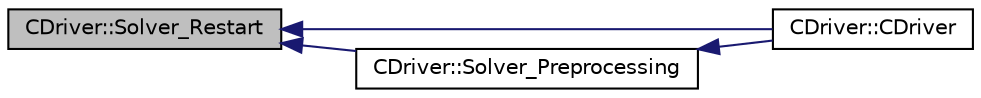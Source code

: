 digraph "CDriver::Solver_Restart"
{
  edge [fontname="Helvetica",fontsize="10",labelfontname="Helvetica",labelfontsize="10"];
  node [fontname="Helvetica",fontsize="10",shape=record];
  rankdir="LR";
  Node2020 [label="CDriver::Solver_Restart",height=0.2,width=0.4,color="black", fillcolor="grey75", style="filled", fontcolor="black"];
  Node2020 -> Node2021 [dir="back",color="midnightblue",fontsize="10",style="solid",fontname="Helvetica"];
  Node2021 [label="CDriver::CDriver",height=0.2,width=0.4,color="black", fillcolor="white", style="filled",URL="$class_c_driver.html#a3fca4a013a6efa9bbb38fe78a86b5f3d",tooltip="Constructor of the class. "];
  Node2020 -> Node2022 [dir="back",color="midnightblue",fontsize="10",style="solid",fontname="Helvetica"];
  Node2022 [label="CDriver::Solver_Preprocessing",height=0.2,width=0.4,color="black", fillcolor="white", style="filled",URL="$class_c_driver.html#add15058928d0b7462a7b8257417d0914",tooltip="Definition and allocation of all solution classes. "];
  Node2022 -> Node2021 [dir="back",color="midnightblue",fontsize="10",style="solid",fontname="Helvetica"];
}
